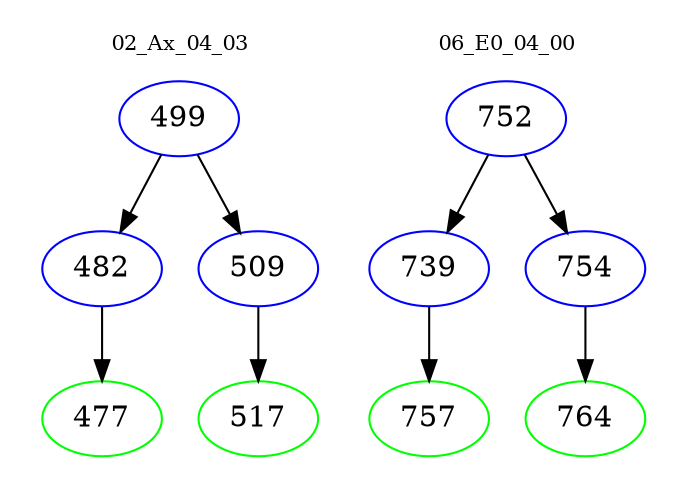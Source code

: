 digraph{
subgraph cluster_0 {
color = white
label = "02_Ax_04_03";
fontsize=10;
T0_499 [label="499", color="blue"]
T0_499 -> T0_482 [color="black"]
T0_482 [label="482", color="blue"]
T0_482 -> T0_477 [color="black"]
T0_477 [label="477", color="green"]
T0_499 -> T0_509 [color="black"]
T0_509 [label="509", color="blue"]
T0_509 -> T0_517 [color="black"]
T0_517 [label="517", color="green"]
}
subgraph cluster_1 {
color = white
label = "06_E0_04_00";
fontsize=10;
T1_752 [label="752", color="blue"]
T1_752 -> T1_739 [color="black"]
T1_739 [label="739", color="blue"]
T1_739 -> T1_757 [color="black"]
T1_757 [label="757", color="green"]
T1_752 -> T1_754 [color="black"]
T1_754 [label="754", color="blue"]
T1_754 -> T1_764 [color="black"]
T1_764 [label="764", color="green"]
}
}
